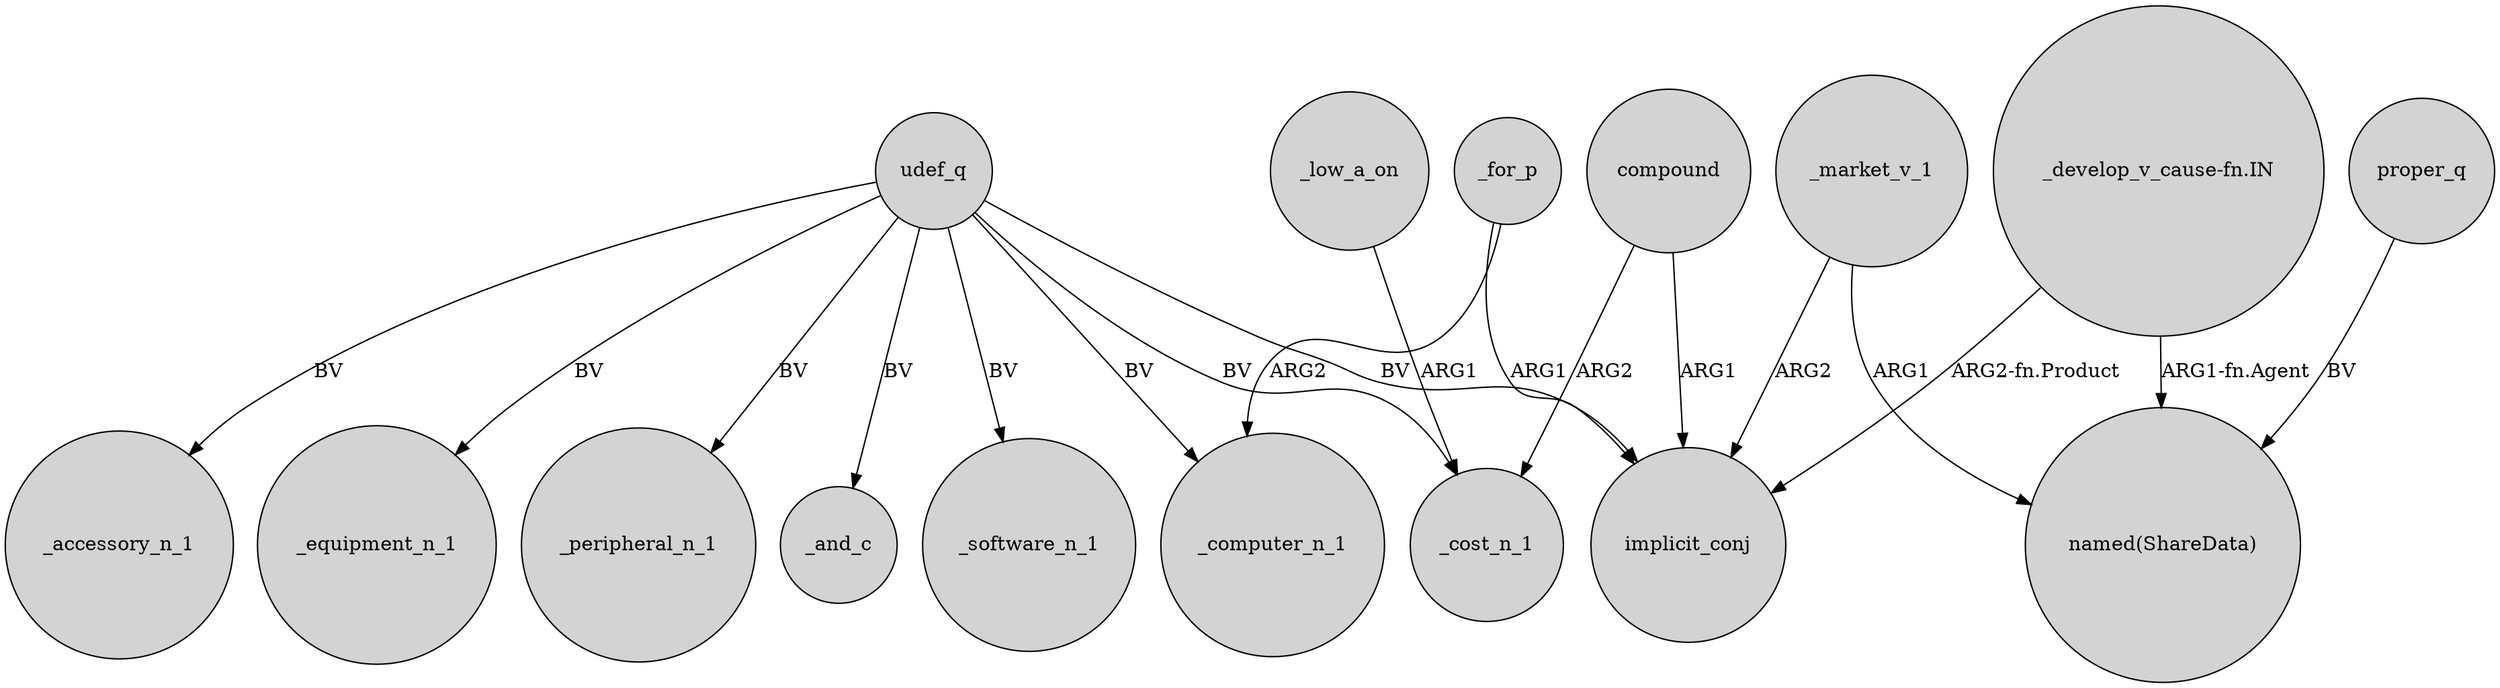 digraph {
	node [shape=circle style=filled]
	_market_v_1 -> implicit_conj [label=ARG2]
	proper_q -> "named(ShareData)" [label=BV]
	udef_q -> _software_n_1 [label=BV]
	compound -> _cost_n_1 [label=ARG2]
	udef_q -> _equipment_n_1 [label=BV]
	_market_v_1 -> "named(ShareData)" [label=ARG1]
	udef_q -> _peripheral_n_1 [label=BV]
	udef_q -> _cost_n_1 [label=BV]
	udef_q -> implicit_conj [label=BV]
	compound -> implicit_conj [label=ARG1]
	udef_q -> _and_c [label=BV]
	udef_q -> _computer_n_1 [label=BV]
	"_develop_v_cause-fn.IN" -> implicit_conj [label="ARG2-fn.Product"]
	_low_a_on -> _cost_n_1 [label=ARG1]
	udef_q -> _accessory_n_1 [label=BV]
	_for_p -> implicit_conj [label=ARG1]
	"_develop_v_cause-fn.IN" -> "named(ShareData)" [label="ARG1-fn.Agent"]
	_for_p -> _computer_n_1 [label=ARG2]
}

